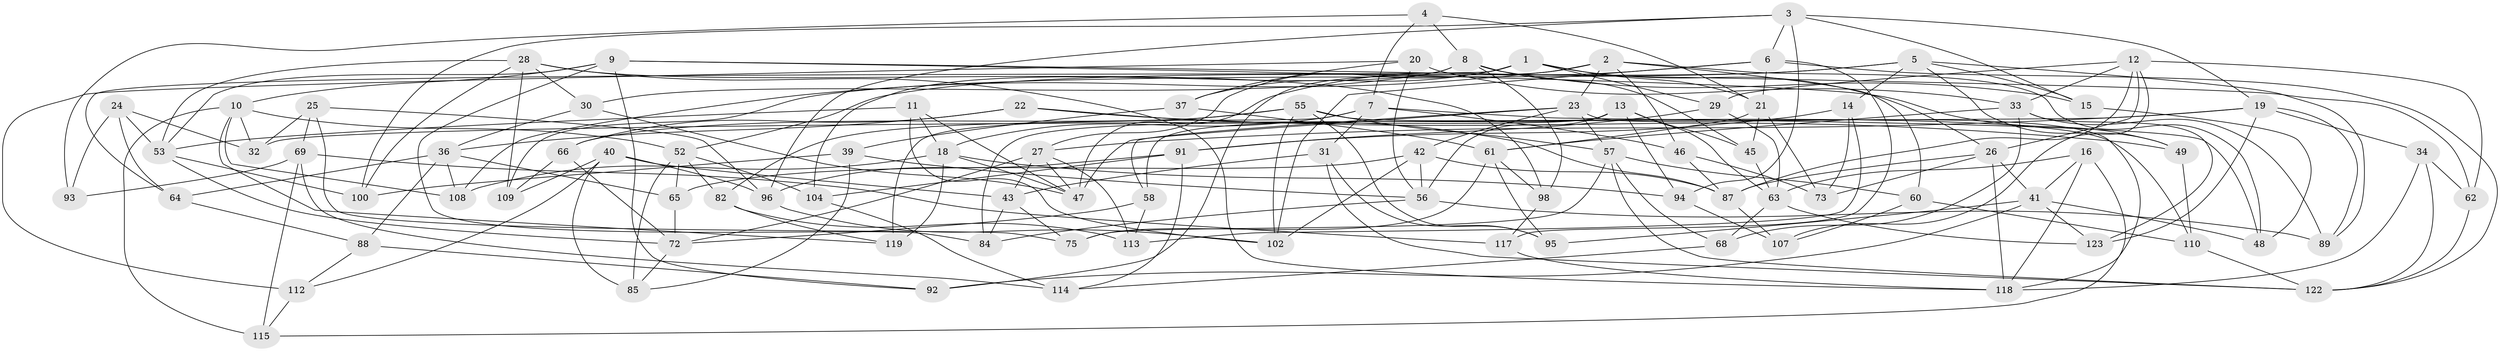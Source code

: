 // Generated by graph-tools (version 1.1) at 2025/24/03/03/25 07:24:27]
// undirected, 92 vertices, 220 edges
graph export_dot {
graph [start="1"]
  node [color=gray90,style=filled];
  1 [super="+38"];
  2 [super="+124"];
  3 [super="+83"];
  4;
  5 [super="+76"];
  6 [super="+121"];
  7 [super="+59"];
  8 [super="+126"];
  9 [super="+125"];
  10 [super="+17"];
  11;
  12 [super="+67"];
  13 [super="+79"];
  14;
  15;
  16;
  18 [super="+35"];
  19 [super="+44"];
  20;
  21 [super="+97"];
  22;
  23 [super="+51"];
  24;
  25;
  26 [super="+86"];
  27 [super="+80"];
  28 [super="+50"];
  29;
  30;
  31;
  32;
  33 [super="+90"];
  34;
  36 [super="+71"];
  37;
  39;
  40 [super="+101"];
  41 [super="+54"];
  42 [super="+70"];
  43 [super="+127"];
  45;
  46;
  47 [super="+78"];
  48;
  49;
  52 [super="+77"];
  53 [super="+99"];
  55 [super="+129"];
  56 [super="+103"];
  57 [super="+106"];
  58;
  60;
  61 [super="+81"];
  62;
  63 [super="+130"];
  64;
  65;
  66;
  68;
  69 [super="+128"];
  72 [super="+74"];
  73;
  75;
  82;
  84;
  85;
  87 [super="+116"];
  88;
  89;
  91 [super="+105"];
  92;
  93;
  94;
  95;
  96 [super="+111"];
  98;
  100;
  102 [super="+120"];
  104;
  107;
  108;
  109;
  110;
  112;
  113;
  114;
  115;
  117;
  118 [super="+131"];
  119;
  122 [super="+132"];
  123;
  1 -- 29;
  1 -- 64;
  1 -- 27;
  1 -- 37;
  1 -- 21;
  1 -- 26;
  2 -- 60;
  2 -- 108;
  2 -- 92;
  2 -- 48;
  2 -- 46;
  2 -- 23;
  3 -- 15;
  3 -- 19;
  3 -- 94;
  3 -- 96;
  3 -- 100;
  3 -- 6;
  4 -- 7;
  4 -- 8;
  4 -- 93;
  4 -- 21;
  5 -- 89;
  5 -- 15;
  5 -- 109;
  5 -- 49;
  5 -- 52;
  5 -- 14;
  6 -- 47;
  6 -- 21;
  6 -- 117;
  6 -- 102;
  6 -- 122;
  7 -- 18;
  7 -- 31;
  7 -- 48;
  7 -- 119;
  7 -- 46;
  8 -- 30;
  8 -- 45;
  8 -- 104;
  8 -- 98;
  8 -- 15;
  9 -- 92;
  9 -- 84;
  9 -- 53;
  9 -- 62;
  9 -- 49;
  9 -- 10;
  10 -- 108;
  10 -- 52;
  10 -- 32;
  10 -- 115;
  10 -- 119;
  11 -- 53;
  11 -- 47;
  11 -- 18;
  11 -- 102;
  12 -- 29;
  12 -- 33;
  12 -- 107;
  12 -- 62;
  12 -- 87;
  12 -- 26;
  13 -- 45;
  13 -- 94;
  13 -- 84;
  13 -- 56;
  13 -- 58;
  13 -- 63;
  14 -- 73;
  14 -- 113;
  14 -- 91;
  15 -- 48;
  16 -- 115;
  16 -- 63;
  16 -- 118;
  16 -- 41;
  18 -- 119;
  18 -- 94;
  18 -- 108;
  18 -- 47;
  19 -- 34;
  19 -- 32;
  19 -- 27;
  19 -- 89;
  19 -- 123;
  20 -- 37;
  20 -- 33;
  20 -- 112;
  20 -- 56;
  21 -- 45;
  21 -- 61;
  21 -- 73;
  22 -- 66;
  22 -- 87;
  22 -- 49;
  22 -- 36;
  23 -- 42;
  23 -- 118;
  23 -- 57;
  23 -- 58;
  23 -- 47;
  24 -- 64;
  24 -- 32;
  24 -- 93;
  24 -- 53;
  25 -- 75;
  25 -- 69;
  25 -- 32;
  25 -- 96;
  26 -- 87;
  26 -- 73;
  26 -- 41;
  26 -- 118;
  27 -- 72;
  27 -- 43;
  27 -- 113;
  27 -- 47;
  28 -- 98;
  28 -- 30;
  28 -- 100;
  28 -- 109;
  28 -- 53;
  28 -- 118;
  29 -- 91;
  29 -- 63;
  30 -- 47;
  30 -- 36;
  31 -- 95;
  31 -- 43;
  31 -- 122;
  33 -- 68;
  33 -- 89;
  33 -- 123;
  33 -- 61;
  34 -- 122;
  34 -- 62;
  34 -- 118;
  36 -- 108;
  36 -- 65;
  36 -- 64;
  36 -- 88;
  37 -- 61;
  37 -- 39;
  39 -- 100;
  39 -- 56;
  39 -- 85;
  40 -- 109;
  40 -- 85;
  40 -- 43 [weight=2];
  40 -- 112;
  40 -- 96;
  41 -- 123;
  41 -- 95;
  41 -- 48;
  41 -- 92;
  42 -- 65;
  42 -- 102 [weight=2];
  42 -- 87;
  42 -- 56;
  43 -- 84;
  43 -- 75;
  45 -- 63;
  46 -- 73;
  46 -- 87;
  49 -- 110;
  52 -- 85;
  52 -- 104;
  52 -- 65;
  52 -- 82;
  53 -- 100;
  53 -- 72;
  55 -- 102;
  55 -- 57;
  55 -- 95;
  55 -- 66;
  55 -- 82;
  55 -- 110;
  56 -- 89;
  56 -- 84;
  57 -- 75;
  57 -- 60;
  57 -- 68;
  57 -- 122;
  58 -- 113;
  58 -- 72;
  60 -- 110;
  60 -- 107;
  61 -- 98;
  61 -- 75;
  61 -- 95;
  62 -- 122;
  63 -- 68;
  63 -- 123;
  64 -- 88;
  65 -- 72;
  66 -- 72;
  66 -- 109;
  68 -- 114;
  69 -- 93 [weight=2];
  69 -- 117;
  69 -- 114;
  69 -- 115;
  72 -- 85;
  82 -- 113;
  82 -- 119;
  87 -- 107;
  88 -- 92;
  88 -- 112;
  91 -- 96 [weight=2];
  91 -- 114;
  91 -- 104;
  94 -- 107;
  96 -- 102;
  98 -- 117;
  104 -- 114;
  110 -- 122;
  112 -- 115;
  117 -- 118;
}
